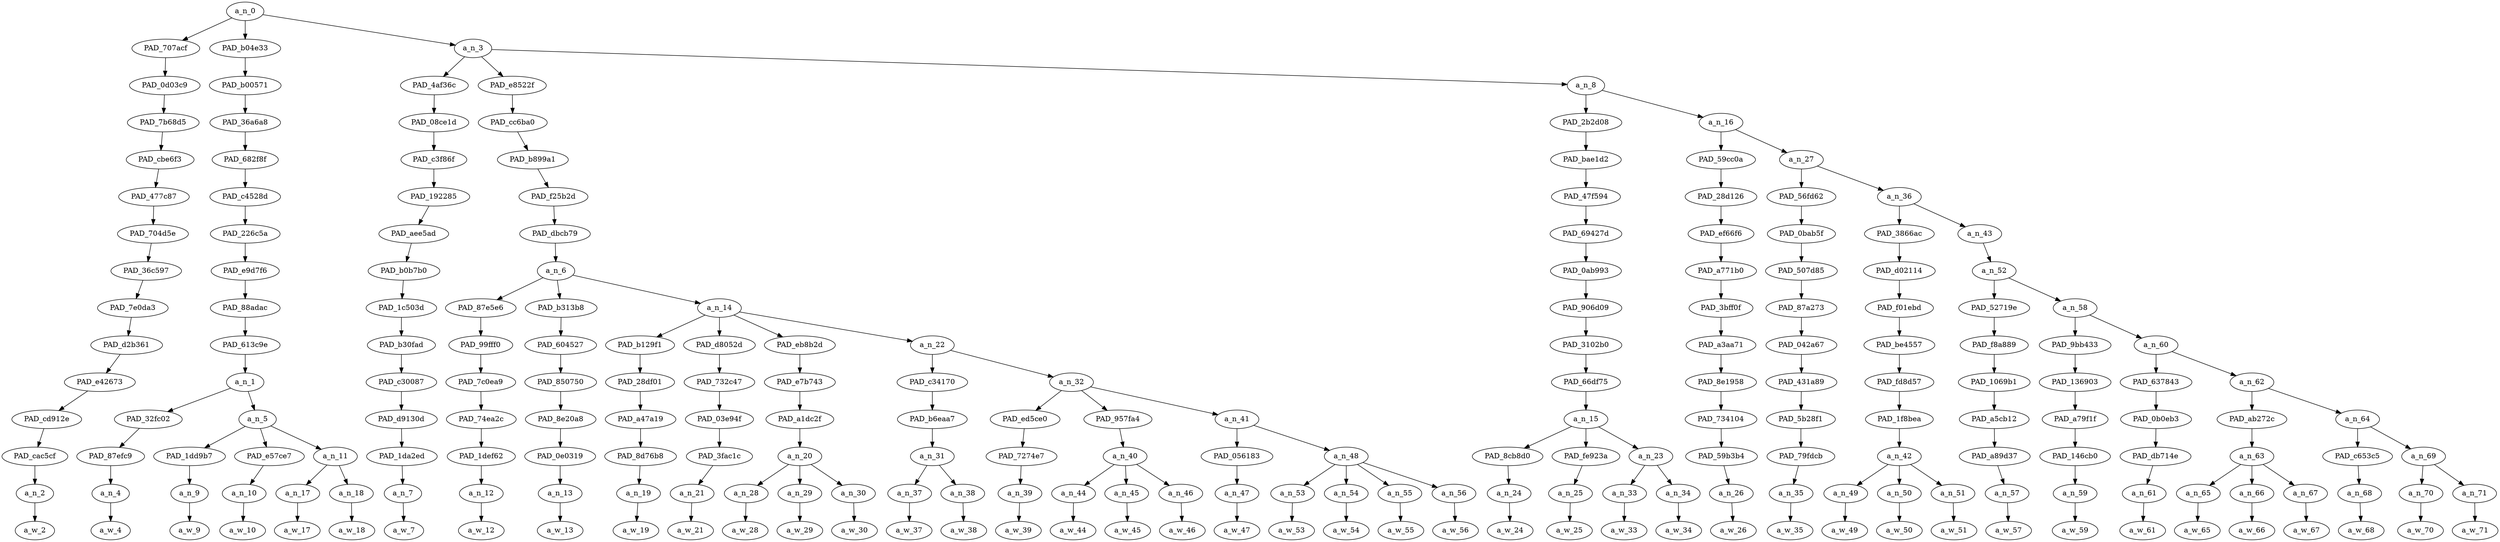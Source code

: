 strict digraph "" {
	a_n_0	[div_dir=1,
		index=0,
		level=14,
		pos="8.776270736882715,14!",
		text_span="[0, 1, 2, 3, 4, 5, 6, 7, 8, 9, 10, 11, 12, 13, 14, 15, 16, 17, 18, 19, 20, 21, 22, 23, 24, 25, 26, 27, 28, 29, 30, 31, 32, 33, 34, \
35, 36, 37, 38, 39, 40, 41, 42]",
		value=1.00000001];
	PAD_707acf	[div_dir=-1,
		index=1,
		level=13,
		pos="5.0,13!",
		text_span="[5]",
		value=0.01309297];
	a_n_0 -> PAD_707acf;
	PAD_b04e33	[div_dir=1,
		index=0,
		level=13,
		pos="1.0833333333333333,13!",
		text_span="[0, 1, 2, 3, 4]",
		value=0.22152561];
	a_n_0 -> PAD_b04e33;
	a_n_3	[div_dir=1,
		index=2,
		level=13,
		pos="20.245478877314813,13!",
		text_span="[6, 7, 8, 9, 10, 11, 12, 13, 14, 15, 16, 17, 18, 19, 20, 21, 22, 23, 24, 25, 26, 27, 28, 29, 30, 31, 32, 33, 34, 35, 36, 37, 38, \
39, 40, 41, 42]",
		value=0.76512391];
	a_n_0 -> a_n_3;
	PAD_0d03c9	[div_dir=-1,
		index=1,
		level=12,
		pos="5.0,12!",
		text_span="[5]",
		value=0.01309297];
	PAD_707acf -> PAD_0d03c9;
	PAD_7b68d5	[div_dir=-1,
		index=1,
		level=11,
		pos="5.0,11!",
		text_span="[5]",
		value=0.01309297];
	PAD_0d03c9 -> PAD_7b68d5;
	PAD_cbe6f3	[div_dir=-1,
		index=1,
		level=10,
		pos="5.0,10!",
		text_span="[5]",
		value=0.01309297];
	PAD_7b68d5 -> PAD_cbe6f3;
	PAD_477c87	[div_dir=-1,
		index=1,
		level=9,
		pos="5.0,9!",
		text_span="[5]",
		value=0.01309297];
	PAD_cbe6f3 -> PAD_477c87;
	PAD_704d5e	[div_dir=-1,
		index=1,
		level=8,
		pos="5.0,8!",
		text_span="[5]",
		value=0.01309297];
	PAD_477c87 -> PAD_704d5e;
	PAD_36c597	[div_dir=-1,
		index=1,
		level=7,
		pos="5.0,7!",
		text_span="[5]",
		value=0.01309297];
	PAD_704d5e -> PAD_36c597;
	PAD_7e0da3	[div_dir=-1,
		index=1,
		level=6,
		pos="5.0,6!",
		text_span="[5]",
		value=0.01309297];
	PAD_36c597 -> PAD_7e0da3;
	PAD_d2b361	[div_dir=-1,
		index=1,
		level=5,
		pos="5.0,5!",
		text_span="[5]",
		value=0.01309297];
	PAD_7e0da3 -> PAD_d2b361;
	PAD_e42673	[div_dir=-1,
		index=1,
		level=4,
		pos="5.0,4!",
		text_span="[5]",
		value=0.01309297];
	PAD_d2b361 -> PAD_e42673;
	PAD_cd912e	[div_dir=-1,
		index=2,
		level=3,
		pos="5.0,3!",
		text_span="[5]",
		value=0.01309297];
	PAD_e42673 -> PAD_cd912e;
	PAD_cac5cf	[div_dir=-1,
		index=4,
		level=2,
		pos="5.0,2!",
		text_span="[5]",
		value=0.01309297];
	PAD_cd912e -> PAD_cac5cf;
	a_n_2	[div_dir=-1,
		index=5,
		level=1,
		pos="5.0,1!",
		text_span="[5]",
		value=0.01309297];
	PAD_cac5cf -> a_n_2;
	a_w_2	[div_dir=0,
		index=5,
		level=0,
		pos="5,0!",
		text_span="[5]",
		value=and];
	a_n_2 -> a_w_2;
	PAD_b00571	[div_dir=1,
		index=0,
		level=12,
		pos="1.0833333333333333,12!",
		text_span="[0, 1, 2, 3, 4]",
		value=0.22152561];
	PAD_b04e33 -> PAD_b00571;
	PAD_36a6a8	[div_dir=1,
		index=0,
		level=11,
		pos="1.0833333333333333,11!",
		text_span="[0, 1, 2, 3, 4]",
		value=0.22152561];
	PAD_b00571 -> PAD_36a6a8;
	PAD_682f8f	[div_dir=1,
		index=0,
		level=10,
		pos="1.0833333333333333,10!",
		text_span="[0, 1, 2, 3, 4]",
		value=0.22152561];
	PAD_36a6a8 -> PAD_682f8f;
	PAD_c4528d	[div_dir=1,
		index=0,
		level=9,
		pos="1.0833333333333333,9!",
		text_span="[0, 1, 2, 3, 4]",
		value=0.22152561];
	PAD_682f8f -> PAD_c4528d;
	PAD_226c5a	[div_dir=1,
		index=0,
		level=8,
		pos="1.0833333333333333,8!",
		text_span="[0, 1, 2, 3, 4]",
		value=0.22152561];
	PAD_c4528d -> PAD_226c5a;
	PAD_e9d7f6	[div_dir=1,
		index=0,
		level=7,
		pos="1.0833333333333333,7!",
		text_span="[0, 1, 2, 3, 4]",
		value=0.22152561];
	PAD_226c5a -> PAD_e9d7f6;
	PAD_88adac	[div_dir=1,
		index=0,
		level=6,
		pos="1.0833333333333333,6!",
		text_span="[0, 1, 2, 3, 4]",
		value=0.22152561];
	PAD_e9d7f6 -> PAD_88adac;
	PAD_613c9e	[div_dir=1,
		index=0,
		level=5,
		pos="1.0833333333333333,5!",
		text_span="[0, 1, 2, 3, 4]",
		value=0.22152561];
	PAD_88adac -> PAD_613c9e;
	a_n_1	[div_dir=1,
		index=0,
		level=4,
		pos="1.0833333333333333,4!",
		text_span="[0, 1, 2, 3, 4]",
		value=0.22152561];
	PAD_613c9e -> a_n_1;
	PAD_32fc02	[div_dir=1,
		index=0,
		level=3,
		pos="0.0,3!",
		text_span="[0]",
		value=0.13879059];
	a_n_1 -> PAD_32fc02;
	a_n_5	[div_dir=1,
		index=1,
		level=3,
		pos="2.1666666666666665,3!",
		text_span="[1, 2, 3, 4]",
		value=0.08263392];
	a_n_1 -> a_n_5;
	PAD_87efc9	[div_dir=1,
		index=0,
		level=2,
		pos="0.0,2!",
		text_span="[0]",
		value=0.13879059];
	PAD_32fc02 -> PAD_87efc9;
	a_n_4	[div_dir=1,
		index=0,
		level=1,
		pos="0.0,1!",
		text_span="[0]",
		value=0.13879059];
	PAD_87efc9 -> a_n_4;
	a_w_4	[div_dir=0,
		index=0,
		level=0,
		pos="0,0!",
		text_span="[0]",
		value=americanthinker];
	a_n_4 -> a_w_4;
	PAD_1dd9b7	[div_dir=1,
		index=1,
		level=2,
		pos="1.0,2!",
		text_span="[1]",
		value=0.01655894];
	a_n_5 -> PAD_1dd9b7;
	PAD_e57ce7	[div_dir=1,
		index=2,
		level=2,
		pos="2.0,2!",
		text_span="[2]",
		value=0.01221925];
	a_n_5 -> PAD_e57ce7;
	a_n_11	[div_dir=1,
		index=3,
		level=2,
		pos="3.5,2!",
		text_span="[3, 4]",
		value=0.05376635];
	a_n_5 -> a_n_11;
	a_n_9	[div_dir=1,
		index=1,
		level=1,
		pos="1.0,1!",
		text_span="[1]",
		value=0.01655894];
	PAD_1dd9b7 -> a_n_9;
	a_w_9	[div_dir=0,
		index=1,
		level=0,
		pos="1,0!",
		text_span="[1]",
		value=usually];
	a_n_9 -> a_w_9;
	a_n_10	[div_dir=1,
		index=2,
		level=1,
		pos="2.0,1!",
		text_span="[2]",
		value=0.01221925];
	PAD_e57ce7 -> a_n_10;
	a_w_10	[div_dir=0,
		index=2,
		level=0,
		pos="2,0!",
		text_span="[2]",
		value=with];
	a_n_10 -> a_w_10;
	a_n_17	[div_dir=1,
		index=3,
		level=1,
		pos="3.0,1!",
		text_span="[3]",
		value=0.01833416];
	a_n_11 -> a_n_17;
	a_n_18	[div_dir=1,
		index=4,
		level=1,
		pos="4.0,1!",
		text_span="[4]",
		value=0.03535121];
	a_n_11 -> a_n_18;
	a_w_17	[div_dir=0,
		index=3,
		level=0,
		pos="3,0!",
		text_span="[3]",
		value=excellent];
	a_n_17 -> a_w_17;
	a_w_18	[div_dir=0,
		index=4,
		level=0,
		pos="4,0!",
		text_span="[4]",
		value=editorials];
	a_n_18 -> a_w_18;
	PAD_4af36c	[div_dir=-1,
		index=3,
		level=12,
		pos="24.0,12!",
		text_span="[24]",
		value=0.01698680];
	a_n_3 -> PAD_4af36c;
	PAD_e8522f	[div_dir=1,
		index=2,
		level=12,
		pos="8.121527777777779,12!",
		text_span="[6, 7, 8, 9, 10, 11, 12, 13, 14, 15, 16, 17, 18, 19, 20, 21, 22, 23]",
		value=0.44974458];
	a_n_3 -> PAD_e8522f;
	a_n_8	[div_dir=1,
		index=4,
		level=12,
		pos="28.614908854166664,12!",
		text_span="[25, 26, 27, 28, 29, 30, 31, 32, 33, 34, 35, 36, 37, 38, 39, 40, 41, 42]",
		value=0.29815185];
	a_n_3 -> a_n_8;
	PAD_08ce1d	[div_dir=-1,
		index=3,
		level=11,
		pos="24.0,11!",
		text_span="[24]",
		value=0.01698680];
	PAD_4af36c -> PAD_08ce1d;
	PAD_c3f86f	[div_dir=-1,
		index=3,
		level=10,
		pos="24.0,10!",
		text_span="[24]",
		value=0.01698680];
	PAD_08ce1d -> PAD_c3f86f;
	PAD_192285	[div_dir=-1,
		index=3,
		level=9,
		pos="24.0,9!",
		text_span="[24]",
		value=0.01698680];
	PAD_c3f86f -> PAD_192285;
	PAD_aee5ad	[div_dir=-1,
		index=3,
		level=8,
		pos="24.0,8!",
		text_span="[24]",
		value=0.01698680];
	PAD_192285 -> PAD_aee5ad;
	PAD_b0b7b0	[div_dir=-1,
		index=3,
		level=7,
		pos="24.0,7!",
		text_span="[24]",
		value=0.01698680];
	PAD_aee5ad -> PAD_b0b7b0;
	PAD_1c503d	[div_dir=-1,
		index=5,
		level=6,
		pos="24.0,6!",
		text_span="[24]",
		value=0.01698680];
	PAD_b0b7b0 -> PAD_1c503d;
	PAD_b30fad	[div_dir=-1,
		index=8,
		level=5,
		pos="24.0,5!",
		text_span="[24]",
		value=0.01698680];
	PAD_1c503d -> PAD_b30fad;
	PAD_c30087	[div_dir=-1,
		index=9,
		level=4,
		pos="24.0,4!",
		text_span="[24]",
		value=0.01698680];
	PAD_b30fad -> PAD_c30087;
	PAD_d9130d	[div_dir=-1,
		index=12,
		level=3,
		pos="24.0,3!",
		text_span="[24]",
		value=0.01698680];
	PAD_c30087 -> PAD_d9130d;
	PAD_1da2ed	[div_dir=-1,
		index=15,
		level=2,
		pos="24.0,2!",
		text_span="[24]",
		value=0.01698680];
	PAD_d9130d -> PAD_1da2ed;
	a_n_7	[div_dir=-1,
		index=24,
		level=1,
		pos="24.0,1!",
		text_span="[24]",
		value=0.01698680];
	PAD_1da2ed -> a_n_7;
	a_w_7	[div_dir=0,
		index=24,
		level=0,
		pos="24,0!",
		text_span="[24]",
		value=and2];
	a_n_7 -> a_w_7;
	PAD_cc6ba0	[div_dir=1,
		index=2,
		level=11,
		pos="8.121527777777779,11!",
		text_span="[6, 7, 8, 9, 10, 11, 12, 13, 14, 15, 16, 17, 18, 19, 20, 21, 22, 23]",
		value=0.44974458];
	PAD_e8522f -> PAD_cc6ba0;
	PAD_b899a1	[div_dir=1,
		index=2,
		level=10,
		pos="8.121527777777779,10!",
		text_span="[6, 7, 8, 9, 10, 11, 12, 13, 14, 15, 16, 17, 18, 19, 20, 21, 22, 23]",
		value=0.44974458];
	PAD_cc6ba0 -> PAD_b899a1;
	PAD_f25b2d	[div_dir=1,
		index=2,
		level=9,
		pos="8.121527777777779,9!",
		text_span="[6, 7, 8, 9, 10, 11, 12, 13, 14, 15, 16, 17, 18, 19, 20, 21, 22, 23]",
		value=0.44974458];
	PAD_b899a1 -> PAD_f25b2d;
	PAD_dbcb79	[div_dir=1,
		index=2,
		level=8,
		pos="8.121527777777779,8!",
		text_span="[6, 7, 8, 9, 10, 11, 12, 13, 14, 15, 16, 17, 18, 19, 20, 21, 22, 23]",
		value=0.44974458];
	PAD_f25b2d -> PAD_dbcb79;
	a_n_6	[div_dir=1,
		index=2,
		level=7,
		pos="8.121527777777779,7!",
		text_span="[6, 7, 8, 9, 10, 11, 12, 13, 14, 15, 16, 17, 18, 19, 20, 21, 22, 23]",
		value=0.44974458];
	PAD_dbcb79 -> a_n_6;
	PAD_87e5e6	[div_dir=1,
		index=2,
		level=6,
		pos="6.0,6!",
		text_span="[6]",
		value=0.01510779];
	a_n_6 -> PAD_87e5e6;
	PAD_b313b8	[div_dir=1,
		index=3,
		level=6,
		pos="7.0,6!",
		text_span="[7]",
		value=0.01265522];
	a_n_6 -> PAD_b313b8;
	a_n_14	[div_dir=1,
		index=4,
		level=6,
		pos="11.364583333333334,6!",
		text_span="[8, 9, 10, 11, 12, 13, 14, 15, 16, 17, 18, 19, 20, 21, 22, 23]",
		value=0.42170851];
	a_n_6 -> a_n_14;
	PAD_99fff0	[div_dir=1,
		index=2,
		level=5,
		pos="6.0,5!",
		text_span="[6]",
		value=0.01510779];
	PAD_87e5e6 -> PAD_99fff0;
	PAD_7c0ea9	[div_dir=1,
		index=2,
		level=4,
		pos="6.0,4!",
		text_span="[6]",
		value=0.01510779];
	PAD_99fff0 -> PAD_7c0ea9;
	PAD_74ea2c	[div_dir=1,
		index=3,
		level=3,
		pos="6.0,3!",
		text_span="[6]",
		value=0.01510779];
	PAD_7c0ea9 -> PAD_74ea2c;
	PAD_1def62	[div_dir=1,
		index=5,
		level=2,
		pos="6.0,2!",
		text_span="[6]",
		value=0.01510779];
	PAD_74ea2c -> PAD_1def62;
	a_n_12	[div_dir=1,
		index=6,
		level=1,
		pos="6.0,1!",
		text_span="[6]",
		value=0.01510779];
	PAD_1def62 -> a_n_12;
	a_w_12	[div_dir=0,
		index=6,
		level=0,
		pos="6,0!",
		text_span="[6]",
		value=i];
	a_n_12 -> a_w_12;
	PAD_604527	[div_dir=1,
		index=3,
		level=5,
		pos="7.0,5!",
		text_span="[7]",
		value=0.01265522];
	PAD_b313b8 -> PAD_604527;
	PAD_850750	[div_dir=1,
		index=3,
		level=4,
		pos="7.0,4!",
		text_span="[7]",
		value=0.01265522];
	PAD_604527 -> PAD_850750;
	PAD_8e20a8	[div_dir=1,
		index=4,
		level=3,
		pos="7.0,3!",
		text_span="[7]",
		value=0.01265522];
	PAD_850750 -> PAD_8e20a8;
	PAD_0e0319	[div_dir=1,
		index=6,
		level=2,
		pos="7.0,2!",
		text_span="[7]",
		value=0.01265522];
	PAD_8e20a8 -> PAD_0e0319;
	a_n_13	[div_dir=1,
		index=7,
		level=1,
		pos="7.0,1!",
		text_span="[7]",
		value=0.01265522];
	PAD_0e0319 -> a_n_13;
	a_w_13	[div_dir=0,
		index=7,
		level=0,
		pos="7,0!",
		text_span="[7]",
		value=especially];
	a_n_13 -> a_w_13;
	PAD_b129f1	[div_dir=-1,
		index=4,
		level=5,
		pos="8.0,5!",
		text_span="[8]",
		value=0.01219069];
	a_n_14 -> PAD_b129f1;
	PAD_d8052d	[div_dir=1,
		index=6,
		level=5,
		pos="12.0,5!",
		text_span="[12]",
		value=0.01683583];
	a_n_14 -> PAD_d8052d;
	PAD_eb8b2d	[div_dir=1,
		index=5,
		level=5,
		pos="10.0,5!",
		text_span="[9, 10, 11]",
		value=0.04985018];
	a_n_14 -> PAD_eb8b2d;
	a_n_22	[div_dir=1,
		index=7,
		level=5,
		pos="15.458333333333334,5!",
		text_span="[13, 14, 15, 16, 17, 18, 19, 20, 21, 22, 23]",
		value=0.34257484];
	a_n_14 -> a_n_22;
	PAD_28df01	[div_dir=-1,
		index=4,
		level=4,
		pos="8.0,4!",
		text_span="[8]",
		value=0.01219069];
	PAD_b129f1 -> PAD_28df01;
	PAD_a47a19	[div_dir=-1,
		index=5,
		level=3,
		pos="8.0,3!",
		text_span="[8]",
		value=0.01219069];
	PAD_28df01 -> PAD_a47a19;
	PAD_8d76b8	[div_dir=-1,
		index=7,
		level=2,
		pos="8.0,2!",
		text_span="[8]",
		value=0.01219069];
	PAD_a47a19 -> PAD_8d76b8;
	a_n_19	[div_dir=-1,
		index=8,
		level=1,
		pos="8.0,1!",
		text_span="[8]",
		value=0.01219069];
	PAD_8d76b8 -> a_n_19;
	a_w_19	[div_dir=0,
		index=8,
		level=0,
		pos="8,0!",
		text_span="[8]",
		value=like];
	a_n_19 -> a_w_19;
	PAD_732c47	[div_dir=1,
		index=6,
		level=4,
		pos="12.0,4!",
		text_span="[12]",
		value=0.01683583];
	PAD_d8052d -> PAD_732c47;
	PAD_03e94f	[div_dir=1,
		index=7,
		level=3,
		pos="12.0,3!",
		text_span="[12]",
		value=0.01683583];
	PAD_732c47 -> PAD_03e94f;
	PAD_3fac1c	[div_dir=1,
		index=9,
		level=2,
		pos="12.0,2!",
		text_span="[12]",
		value=0.01683583];
	PAD_03e94f -> PAD_3fac1c;
	a_n_21	[div_dir=1,
		index=12,
		level=1,
		pos="12.0,1!",
		text_span="[12]",
		value=0.01683583];
	PAD_3fac1c -> a_n_21;
	a_w_21	[div_dir=0,
		index=12,
		level=0,
		pos="12,0!",
		text_span="[12]",
		value=today];
	a_n_21 -> a_w_21;
	PAD_e7b743	[div_dir=1,
		index=5,
		level=4,
		pos="10.0,4!",
		text_span="[9, 10, 11]",
		value=0.04985018];
	PAD_eb8b2d -> PAD_e7b743;
	PAD_a1dc2f	[div_dir=1,
		index=6,
		level=3,
		pos="10.0,3!",
		text_span="[9, 10, 11]",
		value=0.04985018];
	PAD_e7b743 -> PAD_a1dc2f;
	a_n_20	[div_dir=1,
		index=8,
		level=2,
		pos="10.0,2!",
		text_span="[9, 10, 11]",
		value=0.04985018];
	PAD_a1dc2f -> a_n_20;
	a_n_28	[div_dir=1,
		index=9,
		level=1,
		pos="9.0,1!",
		text_span="[9]",
		value=0.01227674];
	a_n_20 -> a_n_28;
	a_n_29	[div_dir=1,
		index=10,
		level=1,
		pos="10.0,1!",
		text_span="[10]",
		value=0.02090136];
	a_n_20 -> a_n_29;
	a_n_30	[div_dir=1,
		index=11,
		level=1,
		pos="11.0,1!",
		text_span="[11]",
		value=0.01652716];
	a_n_20 -> a_n_30;
	a_w_28	[div_dir=0,
		index=9,
		level=0,
		pos="9,0!",
		text_span="[9]",
		value=the];
	a_n_28 -> a_w_28;
	a_w_29	[div_dir=0,
		index=10,
		level=0,
		pos="10,0!",
		text_span="[10]",
		value=comments];
	a_n_29 -> a_w_29;
	a_w_30	[div_dir=0,
		index=11,
		level=0,
		pos="11,0!",
		text_span="[11]",
		value=section];
	a_n_30 -> a_w_30;
	PAD_c34170	[div_dir=1,
		index=7,
		level=4,
		pos="13.5,4!",
		text_span="[13, 14]",
		value=0.07446596];
	a_n_22 -> PAD_c34170;
	a_n_32	[div_dir=1,
		index=8,
		level=4,
		pos="17.416666666666668,4!",
		text_span="[15, 16, 17, 18, 19, 20, 21, 22, 23]",
		value=0.26789002];
	a_n_22 -> a_n_32;
	PAD_b6eaa7	[div_dir=1,
		index=8,
		level=3,
		pos="13.5,3!",
		text_span="[13, 14]",
		value=0.07446596];
	PAD_c34170 -> PAD_b6eaa7;
	a_n_31	[div_dir=1,
		index=10,
		level=2,
		pos="13.5,2!",
		text_span="[13, 14]",
		value=0.07446596];
	PAD_b6eaa7 -> a_n_31;
	a_n_37	[div_dir=1,
		index=13,
		level=1,
		pos="13.0,1!",
		text_span="[13]",
		value=0.01746327];
	a_n_31 -> a_n_37;
	a_n_38	[div_dir=1,
		index=14,
		level=1,
		pos="14.0,1!",
		text_span="[14]",
		value=0.05673244];
	a_n_31 -> a_n_38;
	a_w_37	[div_dir=0,
		index=13,
		level=0,
		pos="13,0!",
		text_span="[13]",
		value=a];
	a_n_37 -> a_w_37;
	a_w_38	[div_dir=0,
		index=14,
		level=0,
		pos="14,0!",
		text_span="[14]",
		value=jew];
	a_n_38 -> a_w_38;
	PAD_ed5ce0	[div_dir=1,
		index=9,
		level=3,
		pos="15.0,3!",
		text_span="[15]",
		value=0.04590641];
	a_n_32 -> PAD_ed5ce0;
	PAD_957fa4	[div_dir=1,
		index=10,
		level=3,
		pos="17.0,3!",
		text_span="[16, 17, 18]",
		value=0.03975271];
	a_n_32 -> PAD_957fa4;
	a_n_41	[div_dir=1,
		index=11,
		level=3,
		pos="20.25,3!",
		text_span="[19, 20, 21, 22, 23]",
		value=0.18210918];
	a_n_32 -> a_n_41;
	PAD_7274e7	[div_dir=1,
		index=11,
		level=2,
		pos="15.0,2!",
		text_span="[15]",
		value=0.04590641];
	PAD_ed5ce0 -> PAD_7274e7;
	a_n_39	[div_dir=1,
		index=15,
		level=1,
		pos="15.0,1!",
		text_span="[15]",
		value=0.04590641];
	PAD_7274e7 -> a_n_39;
	a_w_39	[div_dir=0,
		index=15,
		level=0,
		pos="15,0!",
		text_span="[15]",
		value=harped];
	a_n_39 -> a_w_39;
	a_n_40	[div_dir=1,
		index=12,
		level=2,
		pos="17.0,2!",
		text_span="[16, 17, 18]",
		value=0.03975271];
	PAD_957fa4 -> a_n_40;
	a_n_44	[div_dir=1,
		index=16,
		level=1,
		pos="16.0,1!",
		text_span="[16]",
		value=0.01322306];
	a_n_40 -> a_n_44;
	a_n_45	[div_dir=1,
		index=17,
		level=1,
		pos="17.0,1!",
		text_span="[17]",
		value=0.01383981];
	a_n_40 -> a_n_45;
	a_n_46	[div_dir=1,
		index=18,
		level=1,
		pos="18.0,1!",
		text_span="[18]",
		value=0.01261340];
	a_n_40 -> a_n_46;
	a_w_44	[div_dir=0,
		index=16,
		level=0,
		pos="16,0!",
		text_span="[16]",
		value=on];
	a_n_44 -> a_w_44;
	a_w_45	[div_dir=0,
		index=17,
		level=0,
		pos="17,0!",
		text_span="[17]",
		value=and1];
	a_n_45 -> a_w_45;
	a_w_46	[div_dir=0,
		index=18,
		level=0,
		pos="18,0!",
		text_span="[18]",
		value=on1];
	a_n_46 -> a_w_46;
	PAD_056183	[div_dir=1,
		index=13,
		level=2,
		pos="19.0,2!",
		text_span="[19]",
		value=0.01570799];
	a_n_41 -> PAD_056183;
	a_n_48	[div_dir=1,
		index=14,
		level=2,
		pos="21.5,2!",
		text_span="[20, 21, 22, 23]",
		value=0.16631840];
	a_n_41 -> a_n_48;
	a_n_47	[div_dir=1,
		index=19,
		level=1,
		pos="19.0,1!",
		text_span="[19]",
		value=0.01570799];
	PAD_056183 -> a_n_47;
	a_w_47	[div_dir=0,
		index=19,
		level=0,
		pos="19,0!",
		text_span="[19]",
		value=about];
	a_n_47 -> a_w_47;
	a_n_53	[div_dir=-1,
		index=20,
		level=1,
		pos="20.0,1!",
		text_span="[20]",
		value=0.02418645];
	a_n_48 -> a_n_53;
	a_n_54	[div_dir=1,
		index=21,
		level=1,
		pos="21.0,1!",
		text_span="[21]",
		value=0.05576508];
	a_n_48 -> a_n_54;
	a_n_55	[div_dir=-1,
		index=22,
		level=1,
		pos="22.0,1!",
		text_span="[22]",
		value=0.03759306];
	a_n_48 -> a_n_55;
	a_n_56	[div_dir=1,
		index=23,
		level=1,
		pos="23.0,1!",
		text_span="[23]",
		value=0.04870593];
	a_n_48 -> a_n_56;
	a_w_53	[div_dir=0,
		index=20,
		level=0,
		pos="20,0!",
		text_span="[20]",
		value=poor];
	a_n_53 -> a_w_53;
	a_w_54	[div_dir=0,
		index=21,
		level=0,
		pos="21,0!",
		text_span="[21]",
		value=pitiful];
	a_n_54 -> a_w_54;
	a_w_55	[div_dir=0,
		index=22,
		level=0,
		pos="22,0!",
		text_span="[22]",
		value=persecuted];
	a_n_55 -> a_w_55;
	a_w_56	[div_dir=0,
		index=23,
		level=0,
		pos="23,0!",
		text_span="[23]",
		value=jews];
	a_n_56 -> a_w_56;
	PAD_2b2d08	[div_dir=1,
		index=4,
		level=11,
		pos="26.833333333333332,11!",
		text_span="[25, 26, 27, 28]",
		value=0.09655201];
	a_n_8 -> PAD_2b2d08;
	a_n_16	[div_dir=1,
		index=5,
		level=11,
		pos="30.396484375,11!",
		text_span="[29, 30, 31, 32, 33, 34, 35, 36, 37, 38, 39, 40, 41, 42]",
		value=0.20150972];
	a_n_8 -> a_n_16;
	PAD_bae1d2	[div_dir=1,
		index=4,
		level=10,
		pos="26.833333333333332,10!",
		text_span="[25, 26, 27, 28]",
		value=0.09655201];
	PAD_2b2d08 -> PAD_bae1d2;
	PAD_47f594	[div_dir=1,
		index=4,
		level=9,
		pos="26.833333333333332,9!",
		text_span="[25, 26, 27, 28]",
		value=0.09655201];
	PAD_bae1d2 -> PAD_47f594;
	PAD_69427d	[div_dir=1,
		index=4,
		level=8,
		pos="26.833333333333332,8!",
		text_span="[25, 26, 27, 28]",
		value=0.09655201];
	PAD_47f594 -> PAD_69427d;
	PAD_0ab993	[div_dir=1,
		index=4,
		level=7,
		pos="26.833333333333332,7!",
		text_span="[25, 26, 27, 28]",
		value=0.09655201];
	PAD_69427d -> PAD_0ab993;
	PAD_906d09	[div_dir=1,
		index=6,
		level=6,
		pos="26.833333333333332,6!",
		text_span="[25, 26, 27, 28]",
		value=0.09655201];
	PAD_0ab993 -> PAD_906d09;
	PAD_3102b0	[div_dir=1,
		index=9,
		level=5,
		pos="26.833333333333332,5!",
		text_span="[25, 26, 27, 28]",
		value=0.09655201];
	PAD_906d09 -> PAD_3102b0;
	PAD_66df75	[div_dir=1,
		index=10,
		level=4,
		pos="26.833333333333332,4!",
		text_span="[25, 26, 27, 28]",
		value=0.09655201];
	PAD_3102b0 -> PAD_66df75;
	a_n_15	[div_dir=1,
		index=13,
		level=3,
		pos="26.833333333333332,3!",
		text_span="[25, 26, 27, 28]",
		value=0.09655201];
	PAD_66df75 -> a_n_15;
	PAD_8cb8d0	[div_dir=1,
		index=17,
		level=2,
		pos="27.0,2!",
		text_span="[27]",
		value=0.01972888];
	a_n_15 -> PAD_8cb8d0;
	PAD_fe923a	[div_dir=1,
		index=18,
		level=2,
		pos="28.0,2!",
		text_span="[28]",
		value=0.04370998];
	a_n_15 -> PAD_fe923a;
	a_n_23	[div_dir=1,
		index=16,
		level=2,
		pos="25.5,2!",
		text_span="[25, 26]",
		value=0.03305046];
	a_n_15 -> a_n_23;
	a_n_24	[div_dir=1,
		index=27,
		level=1,
		pos="27.0,1!",
		text_span="[27]",
		value=0.01972888];
	PAD_8cb8d0 -> a_n_24;
	a_w_24	[div_dir=0,
		index=27,
		level=0,
		pos="27,0!",
		text_span="[27]",
		value=anti];
	a_n_24 -> a_w_24;
	a_n_25	[div_dir=1,
		index=28,
		level=1,
		pos="28.0,1!",
		text_span="[28]",
		value=0.04370998];
	PAD_fe923a -> a_n_25;
	a_w_25	[div_dir=0,
		index=28,
		level=0,
		pos="28,0!",
		text_span="[28]",
		value=semitism];
	a_n_25 -> a_w_25;
	a_n_33	[div_dir=1,
		index=25,
		level=1,
		pos="25.0,1!",
		text_span="[25]",
		value=0.01545796];
	a_n_23 -> a_n_33;
	a_n_34	[div_dir=1,
		index=26,
		level=1,
		pos="26.0,1!",
		text_span="[26]",
		value=0.01754468];
	a_n_23 -> a_n_34;
	a_w_33	[div_dir=0,
		index=25,
		level=0,
		pos="25,0!",
		text_span="[25]",
		value=how];
	a_n_33 -> a_w_33;
	a_w_34	[div_dir=0,
		index=26,
		level=0,
		pos="26,0!",
		text_span="[26]",
		value=terrible];
	a_n_34 -> a_w_34;
	PAD_59cc0a	[div_dir=1,
		index=5,
		level=10,
		pos="29.0,10!",
		text_span="[29]",
		value=0.01150194];
	a_n_16 -> PAD_59cc0a;
	a_n_27	[div_dir=1,
		index=6,
		level=10,
		pos="31.79296875,10!",
		text_span="[30, 31, 32, 33, 34, 35, 36, 37, 38, 39, 40, 41, 42]",
		value=0.18994041];
	a_n_16 -> a_n_27;
	PAD_28d126	[div_dir=1,
		index=5,
		level=9,
		pos="29.0,9!",
		text_span="[29]",
		value=0.01150194];
	PAD_59cc0a -> PAD_28d126;
	PAD_ef66f6	[div_dir=1,
		index=5,
		level=8,
		pos="29.0,8!",
		text_span="[29]",
		value=0.01150194];
	PAD_28d126 -> PAD_ef66f6;
	PAD_a771b0	[div_dir=1,
		index=5,
		level=7,
		pos="29.0,7!",
		text_span="[29]",
		value=0.01150194];
	PAD_ef66f6 -> PAD_a771b0;
	PAD_3bff0f	[div_dir=1,
		index=7,
		level=6,
		pos="29.0,6!",
		text_span="[29]",
		value=0.01150194];
	PAD_a771b0 -> PAD_3bff0f;
	PAD_a3aa71	[div_dir=1,
		index=10,
		level=5,
		pos="29.0,5!",
		text_span="[29]",
		value=0.01150194];
	PAD_3bff0f -> PAD_a3aa71;
	PAD_8e1958	[div_dir=1,
		index=11,
		level=4,
		pos="29.0,4!",
		text_span="[29]",
		value=0.01150194];
	PAD_a3aa71 -> PAD_8e1958;
	PAD_734104	[div_dir=1,
		index=14,
		level=3,
		pos="29.0,3!",
		text_span="[29]",
		value=0.01150194];
	PAD_8e1958 -> PAD_734104;
	PAD_59b3b4	[div_dir=1,
		index=19,
		level=2,
		pos="29.0,2!",
		text_span="[29]",
		value=0.01150194];
	PAD_734104 -> PAD_59b3b4;
	a_n_26	[div_dir=1,
		index=29,
		level=1,
		pos="29.0,1!",
		text_span="[29]",
		value=0.01150194];
	PAD_59b3b4 -> a_n_26;
	a_w_26	[div_dir=0,
		index=29,
		level=0,
		pos="29,0!",
		text_span="[29]",
		value=is];
	a_n_26 -> a_w_26;
	PAD_56fd62	[div_dir=1,
		index=6,
		level=9,
		pos="30.0,9!",
		text_span="[30]",
		value=0.01147416];
	a_n_27 -> PAD_56fd62;
	a_n_36	[div_dir=1,
		index=7,
		level=9,
		pos="33.5859375,9!",
		text_span="[31, 32, 33, 34, 35, 36, 37, 38, 39, 40, 41, 42]",
		value=0.17840565];
	a_n_27 -> a_n_36;
	PAD_0bab5f	[div_dir=1,
		index=6,
		level=8,
		pos="30.0,8!",
		text_span="[30]",
		value=0.01147416];
	PAD_56fd62 -> PAD_0bab5f;
	PAD_507d85	[div_dir=1,
		index=6,
		level=7,
		pos="30.0,7!",
		text_span="[30]",
		value=0.01147416];
	PAD_0bab5f -> PAD_507d85;
	PAD_87a273	[div_dir=1,
		index=8,
		level=6,
		pos="30.0,6!",
		text_span="[30]",
		value=0.01147416];
	PAD_507d85 -> PAD_87a273;
	PAD_042a67	[div_dir=1,
		index=11,
		level=5,
		pos="30.0,5!",
		text_span="[30]",
		value=0.01147416];
	PAD_87a273 -> PAD_042a67;
	PAD_431a89	[div_dir=1,
		index=12,
		level=4,
		pos="30.0,4!",
		text_span="[30]",
		value=0.01147416];
	PAD_042a67 -> PAD_431a89;
	PAD_5b28f1	[div_dir=1,
		index=15,
		level=3,
		pos="30.0,3!",
		text_span="[30]",
		value=0.01147416];
	PAD_431a89 -> PAD_5b28f1;
	PAD_79fdcb	[div_dir=1,
		index=20,
		level=2,
		pos="30.0,2!",
		text_span="[30]",
		value=0.01147416];
	PAD_5b28f1 -> PAD_79fdcb;
	a_n_35	[div_dir=1,
		index=30,
		level=1,
		pos="30.0,1!",
		text_span="[30]",
		value=0.01147416];
	PAD_79fdcb -> a_n_35;
	a_w_35	[div_dir=0,
		index=30,
		level=0,
		pos="30,0!",
		text_span="[30]",
		value=what];
	a_n_35 -> a_w_35;
	PAD_3866ac	[div_dir=1,
		index=7,
		level=8,
		pos="32.0,8!",
		text_span="[31, 32, 33]",
		value=0.04067560];
	a_n_36 -> PAD_3866ac;
	a_n_43	[div_dir=1,
		index=8,
		level=8,
		pos="35.171875,8!",
		text_span="[34, 35, 36, 37, 38, 39, 40, 41, 42]",
		value=0.13767351];
	a_n_36 -> a_n_43;
	PAD_d02114	[div_dir=1,
		index=7,
		level=7,
		pos="32.0,7!",
		text_span="[31, 32, 33]",
		value=0.04067560];
	PAD_3866ac -> PAD_d02114;
	PAD_f01ebd	[div_dir=1,
		index=9,
		level=6,
		pos="32.0,6!",
		text_span="[31, 32, 33]",
		value=0.04067560];
	PAD_d02114 -> PAD_f01ebd;
	PAD_be4557	[div_dir=1,
		index=12,
		level=5,
		pos="32.0,5!",
		text_span="[31, 32, 33]",
		value=0.04067560];
	PAD_f01ebd -> PAD_be4557;
	PAD_fd8d57	[div_dir=1,
		index=13,
		level=4,
		pos="32.0,4!",
		text_span="[31, 32, 33]",
		value=0.04067560];
	PAD_be4557 -> PAD_fd8d57;
	PAD_1f8bea	[div_dir=1,
		index=16,
		level=3,
		pos="32.0,3!",
		text_span="[31, 32, 33]",
		value=0.04067560];
	PAD_fd8d57 -> PAD_1f8bea;
	a_n_42	[div_dir=1,
		index=21,
		level=2,
		pos="32.0,2!",
		text_span="[31, 32, 33]",
		value=0.04067560];
	PAD_1f8bea -> a_n_42;
	a_n_49	[div_dir=1,
		index=31,
		level=1,
		pos="31.0,1!",
		text_span="[31]",
		value=0.01077810];
	a_n_42 -> a_n_49;
	a_n_50	[div_dir=1,
		index=32,
		level=1,
		pos="32.0,1!",
		text_span="[32]",
		value=0.01549535];
	a_n_42 -> a_n_50;
	a_n_51	[div_dir=1,
		index=33,
		level=1,
		pos="33.0,1!",
		text_span="[33]",
		value=0.01432484];
	a_n_42 -> a_n_51;
	a_w_49	[div_dir=0,
		index=31,
		level=0,
		pos="31,0!",
		text_span="[31]",
		value=so];
	a_n_49 -> a_w_49;
	a_w_50	[div_dir=0,
		index=32,
		level=0,
		pos="32,0!",
		text_span="[32]",
		value=damn];
	a_n_50 -> a_w_50;
	a_w_51	[div_dir=0,
		index=33,
		level=0,
		pos="33,0!",
		text_span="[33]",
		value=special];
	a_n_51 -> a_w_51;
	a_n_52	[div_dir=1,
		index=8,
		level=7,
		pos="35.171875,7!",
		text_span="[34, 35, 36, 37, 38, 39, 40, 41, 42]",
		value=0.13765365];
	a_n_43 -> a_n_52;
	PAD_52719e	[div_dir=1,
		index=10,
		level=6,
		pos="34.0,6!",
		text_span="[34]",
		value=0.01245561];
	a_n_52 -> PAD_52719e;
	a_n_58	[div_dir=1,
		index=11,
		level=6,
		pos="36.34375,6!",
		text_span="[35, 36, 37, 38, 39, 40, 41, 42]",
		value=0.12517817];
	a_n_52 -> a_n_58;
	PAD_f8a889	[div_dir=1,
		index=13,
		level=5,
		pos="34.0,5!",
		text_span="[34]",
		value=0.01245561];
	PAD_52719e -> PAD_f8a889;
	PAD_1069b1	[div_dir=1,
		index=14,
		level=4,
		pos="34.0,4!",
		text_span="[34]",
		value=0.01245561];
	PAD_f8a889 -> PAD_1069b1;
	PAD_a5cb12	[div_dir=1,
		index=17,
		level=3,
		pos="34.0,3!",
		text_span="[34]",
		value=0.01245561];
	PAD_1069b1 -> PAD_a5cb12;
	PAD_a89d37	[div_dir=1,
		index=22,
		level=2,
		pos="34.0,2!",
		text_span="[34]",
		value=0.01245561];
	PAD_a5cb12 -> PAD_a89d37;
	a_n_57	[div_dir=1,
		index=34,
		level=1,
		pos="34.0,1!",
		text_span="[34]",
		value=0.01245561];
	PAD_a89d37 -> a_n_57;
	a_w_57	[div_dir=0,
		index=34,
		level=0,
		pos="34,0!",
		text_span="[34]",
		value=they];
	a_n_57 -> a_w_57;
	PAD_9bb433	[div_dir=1,
		index=14,
		level=5,
		pos="35.0,5!",
		text_span="[35]",
		value=0.01194234];
	a_n_58 -> PAD_9bb433;
	a_n_60	[div_dir=1,
		index=15,
		level=5,
		pos="37.6875,5!",
		text_span="[36, 37, 38, 39, 40, 41, 42]",
		value=0.11321557];
	a_n_58 -> a_n_60;
	PAD_136903	[div_dir=1,
		index=15,
		level=4,
		pos="35.0,4!",
		text_span="[35]",
		value=0.01194234];
	PAD_9bb433 -> PAD_136903;
	PAD_a79f1f	[div_dir=1,
		index=18,
		level=3,
		pos="35.0,3!",
		text_span="[35]",
		value=0.01194234];
	PAD_136903 -> PAD_a79f1f;
	PAD_146cb0	[div_dir=1,
		index=23,
		level=2,
		pos="35.0,2!",
		text_span="[35]",
		value=0.01194234];
	PAD_a79f1f -> PAD_146cb0;
	a_n_59	[div_dir=1,
		index=35,
		level=1,
		pos="35.0,1!",
		text_span="[35]",
		value=0.01194234];
	PAD_146cb0 -> a_n_59;
	a_w_59	[div_dir=0,
		index=35,
		level=0,
		pos="35,0!",
		text_span="[35]",
		value=should];
	a_n_59 -> a_w_59;
	PAD_637843	[div_dir=1,
		index=16,
		level=4,
		pos="36.0,4!",
		text_span="[36]",
		value=0.01042186];
	a_n_60 -> PAD_637843;
	a_n_62	[div_dir=1,
		index=17,
		level=4,
		pos="39.375,4!",
		text_span="[37, 38, 39, 40, 41, 42]",
		value=0.10277247];
	a_n_60 -> a_n_62;
	PAD_0b0eb3	[div_dir=1,
		index=19,
		level=3,
		pos="36.0,3!",
		text_span="[36]",
		value=0.01042186];
	PAD_637843 -> PAD_0b0eb3;
	PAD_db714e	[div_dir=1,
		index=24,
		level=2,
		pos="36.0,2!",
		text_span="[36]",
		value=0.01042186];
	PAD_0b0eb3 -> PAD_db714e;
	a_n_61	[div_dir=1,
		index=36,
		level=1,
		pos="36.0,1!",
		text_span="[36]",
		value=0.01042186];
	PAD_db714e -> a_n_61;
	a_w_61	[div_dir=0,
		index=36,
		level=0,
		pos="36,0!",
		text_span="[36]",
		value=have];
	a_n_61 -> a_w_61;
	PAD_ab272c	[div_dir=1,
		index=20,
		level=3,
		pos="38.0,3!",
		text_span="[37, 38, 39]",
		value=0.03787759];
	a_n_62 -> PAD_ab272c;
	a_n_64	[div_dir=-1,
		index=21,
		level=3,
		pos="40.75,3!",
		text_span="[40, 41, 42]",
		value=0.06488845];
	a_n_62 -> a_n_64;
	a_n_63	[div_dir=1,
		index=25,
		level=2,
		pos="38.0,2!",
		text_span="[37, 38, 39]",
		value=0.03787759];
	PAD_ab272c -> a_n_63;
	a_n_65	[div_dir=1,
		index=37,
		level=1,
		pos="37.0,1!",
		text_span="[37]",
		value=0.01034799];
	a_n_63 -> a_n_65;
	a_n_66	[div_dir=-1,
		index=38,
		level=1,
		pos="38.0,1!",
		text_span="[38]",
		value=0.01134595];
	a_n_63 -> a_n_66;
	a_n_67	[div_dir=1,
		index=39,
		level=1,
		pos="39.0,1!",
		text_span="[39]",
		value=0.01615988];
	a_n_63 -> a_n_67;
	a_w_65	[div_dir=0,
		index=37,
		level=0,
		pos="37,0!",
		text_span="[37]",
		value=their];
	a_n_65 -> a_w_65;
	a_w_66	[div_dir=0,
		index=38,
		level=0,
		pos="38,0!",
		text_span="[38]",
		value=own];
	a_n_66 -> a_w_66;
	a_w_67	[div_dir=0,
		index=39,
		level=0,
		pos="39,0!",
		text_span="[39]",
		value=word];
	a_n_67 -> a_w_67;
	PAD_c653c5	[div_dir=1,
		index=26,
		level=2,
		pos="40.0,2!",
		text_span="[40]",
		value=0.01170762];
	a_n_64 -> PAD_c653c5;
	a_n_69	[div_dir=-1,
		index=27,
		level=2,
		pos="41.5,2!",
		text_span="[41, 42]",
		value=0.05316405];
	a_n_64 -> a_n_69;
	a_n_68	[div_dir=1,
		index=40,
		level=1,
		pos="40.0,1!",
		text_span="[40]",
		value=0.01170762];
	PAD_c653c5 -> a_n_68;
	a_w_68	[div_dir=0,
		index=40,
		level=0,
		pos="40,0!",
		text_span="[40]",
		value=for];
	a_n_68 -> a_w_68;
	a_n_70	[div_dir=1,
		index=41,
		level=1,
		pos="41.0,1!",
		text_span="[41]",
		value=0.02194019];
	a_n_69 -> a_n_70;
	a_n_71	[div_dir=-1,
		index=42,
		level=1,
		pos="42.0,1!",
		text_span="[42]",
		value=0.03117803];
	a_n_69 -> a_n_71;
	a_w_70	[div_dir=0,
		index=41,
		level=0,
		pos="41,0!",
		text_span="[41]",
		value=alleged];
	a_n_70 -> a_w_70;
	a_w_71	[div_dir=0,
		index=42,
		level=0,
		pos="42,0!",
		text_span="[42]",
		value=racism];
	a_n_71 -> a_w_71;
}
